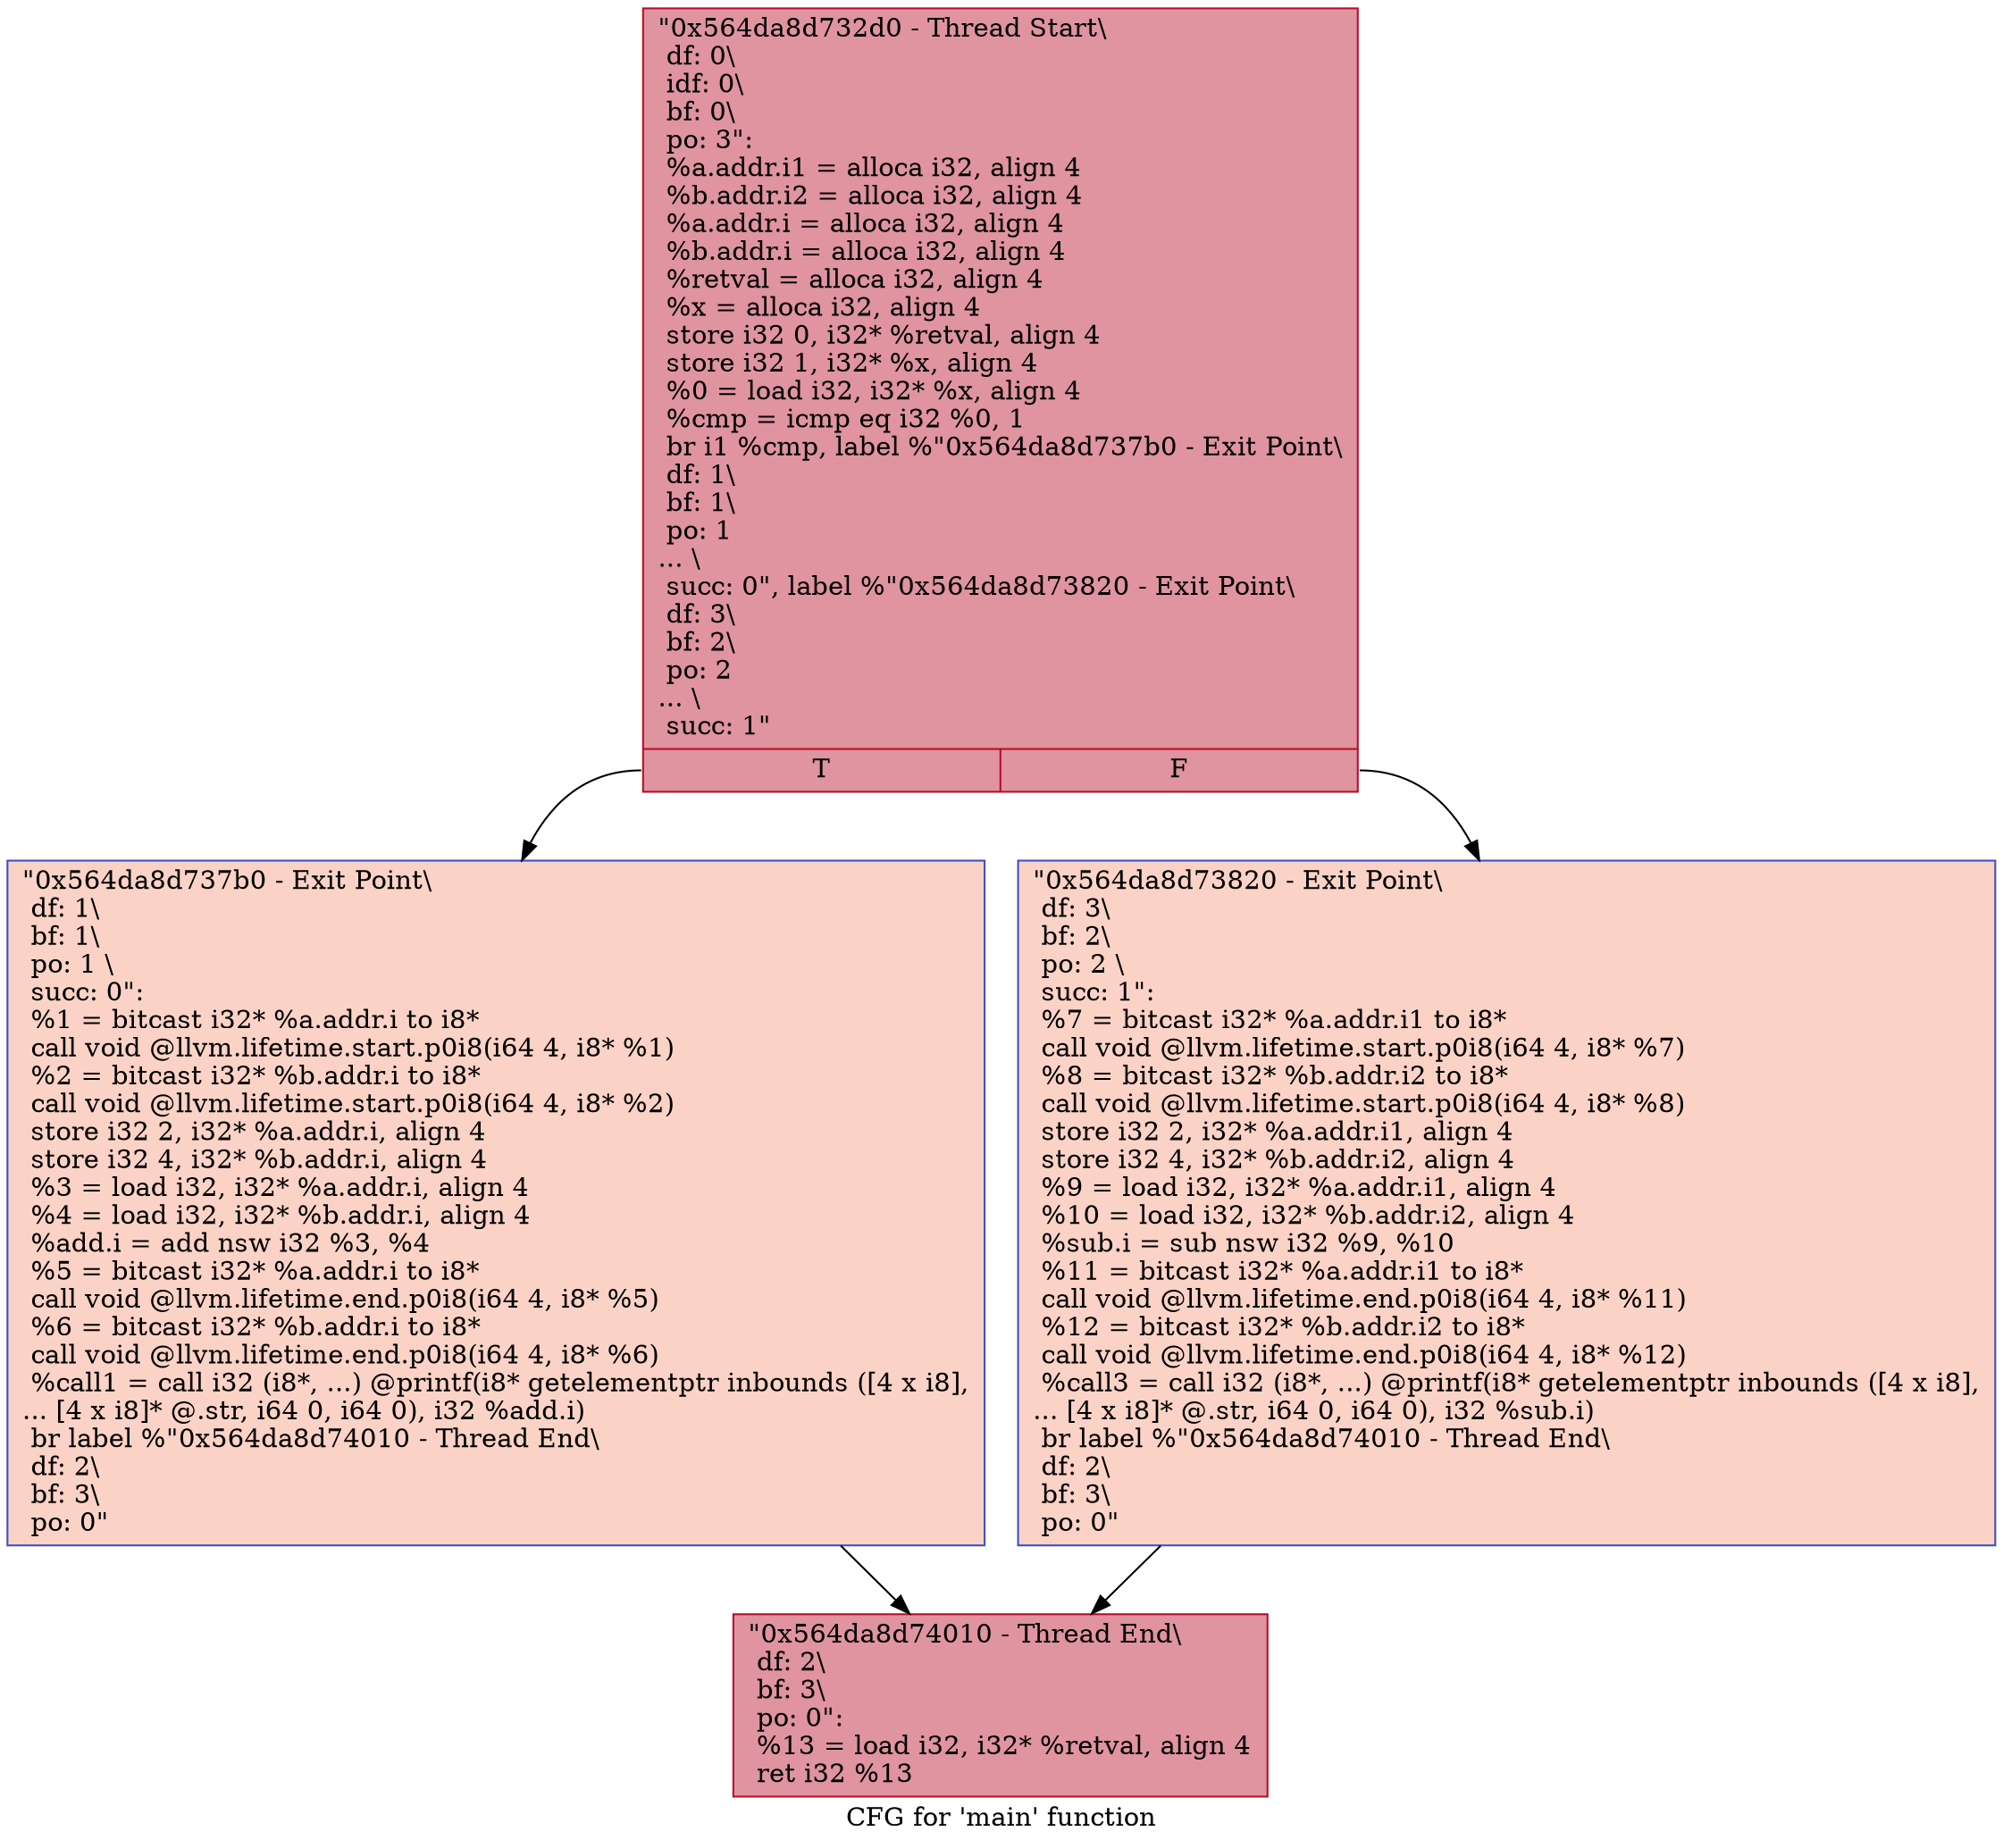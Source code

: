 digraph "CFG for 'main' function" {
	label="CFG for 'main' function";

	Node0x564da8d732d0 [shape=record,color="#b70d28ff", style=filled, fillcolor="#b70d2870",label="{\"0x564da8d732d0 - Thread Start\\\l df: 0\\\l idf: 0\\\l bf: 0\\\l po: 3\":\l  %a.addr.i1 = alloca i32, align 4\l  %b.addr.i2 = alloca i32, align 4\l  %a.addr.i = alloca i32, align 4\l  %b.addr.i = alloca i32, align 4\l  %retval = alloca i32, align 4\l  %x = alloca i32, align 4\l  store i32 0, i32* %retval, align 4\l  store i32 1, i32* %x, align 4\l  %0 = load i32, i32* %x, align 4\l  %cmp = icmp eq i32 %0, 1\l  br i1 %cmp, label %\"0x564da8d737b0 - Exit Point\\\l df: 1\\\l bf: 1\\\l po: 1\l... \\\l succ: 0\", label %\"0x564da8d73820 - Exit Point\\\l df: 3\\\l bf: 2\\\l po: 2\l... \\\l succ: 1\"\l|{<s0>T|<s1>F}}"];
	Node0x564da8d732d0:s0 -> Node0x564da8d737b0;
	Node0x564da8d732d0:s1 -> Node0x564da8d73820;
	Node0x564da8d737b0 [shape=record,color="#3d50c3ff", style=filled, fillcolor="#f59c7d70",label="{\"0x564da8d737b0 - Exit Point\\\l df: 1\\\l bf: 1\\\l po: 1 \\\l succ: 0\": \l  %1 = bitcast i32* %a.addr.i to i8*\l  call void @llvm.lifetime.start.p0i8(i64 4, i8* %1)\l  %2 = bitcast i32* %b.addr.i to i8*\l  call void @llvm.lifetime.start.p0i8(i64 4, i8* %2)\l  store i32 2, i32* %a.addr.i, align 4\l  store i32 4, i32* %b.addr.i, align 4\l  %3 = load i32, i32* %a.addr.i, align 4\l  %4 = load i32, i32* %b.addr.i, align 4\l  %add.i = add nsw i32 %3, %4\l  %5 = bitcast i32* %a.addr.i to i8*\l  call void @llvm.lifetime.end.p0i8(i64 4, i8* %5)\l  %6 = bitcast i32* %b.addr.i to i8*\l  call void @llvm.lifetime.end.p0i8(i64 4, i8* %6)\l  %call1 = call i32 (i8*, ...) @printf(i8* getelementptr inbounds ([4 x i8],\l... [4 x i8]* @.str, i64 0, i64 0), i32 %add.i)\l  br label %\"0x564da8d74010 - Thread End\\\l df: 2\\\l bf: 3\\\l po: 0\"\l}"];
	Node0x564da8d737b0 -> Node0x564da8d74010;
	Node0x564da8d73820 [shape=record,color="#3d50c3ff", style=filled, fillcolor="#f59c7d70",label="{\"0x564da8d73820 - Exit Point\\\l df: 3\\\l bf: 2\\\l po: 2 \\\l succ: 1\": \l  %7 = bitcast i32* %a.addr.i1 to i8*\l  call void @llvm.lifetime.start.p0i8(i64 4, i8* %7)\l  %8 = bitcast i32* %b.addr.i2 to i8*\l  call void @llvm.lifetime.start.p0i8(i64 4, i8* %8)\l  store i32 2, i32* %a.addr.i1, align 4\l  store i32 4, i32* %b.addr.i2, align 4\l  %9 = load i32, i32* %a.addr.i1, align 4\l  %10 = load i32, i32* %b.addr.i2, align 4\l  %sub.i = sub nsw i32 %9, %10\l  %11 = bitcast i32* %a.addr.i1 to i8*\l  call void @llvm.lifetime.end.p0i8(i64 4, i8* %11)\l  %12 = bitcast i32* %b.addr.i2 to i8*\l  call void @llvm.lifetime.end.p0i8(i64 4, i8* %12)\l  %call3 = call i32 (i8*, ...) @printf(i8* getelementptr inbounds ([4 x i8],\l... [4 x i8]* @.str, i64 0, i64 0), i32 %sub.i)\l  br label %\"0x564da8d74010 - Thread End\\\l df: 2\\\l bf: 3\\\l po: 0\"\l}"];
	Node0x564da8d73820 -> Node0x564da8d74010;
	Node0x564da8d74010 [shape=record,color="#b70d28ff", style=filled, fillcolor="#b70d2870",label="{\"0x564da8d74010 - Thread End\\\l df: 2\\\l bf: 3\\\l po: 0\": \l  %13 = load i32, i32* %retval, align 4\l  ret i32 %13\l}"];
}

